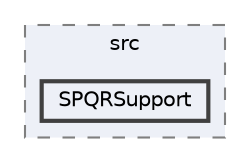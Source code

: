 digraph "external/taskflow/3rd-party/eigen-3.3.7/Eigen/src/SPQRSupport"
{
 // LATEX_PDF_SIZE
  bgcolor="transparent";
  edge [fontname=Helvetica,fontsize=10,labelfontname=Helvetica,labelfontsize=10];
  node [fontname=Helvetica,fontsize=10,shape=box,height=0.2,width=0.4];
  compound=true
  subgraph clusterdir_a1a9763e9d3031b833ce7b34f281436e {
    graph [ bgcolor="#edf0f7", pencolor="grey50", label="src", fontname=Helvetica,fontsize=10 style="filled,dashed", URL="dir_a1a9763e9d3031b833ce7b34f281436e.html",tooltip=""]
  dir_9f218dce1550ca71a79643d44672a0b6 [label="SPQRSupport", fillcolor="#edf0f7", color="grey25", style="filled,bold", URL="dir_9f218dce1550ca71a79643d44672a0b6.html",tooltip=""];
  }
}
